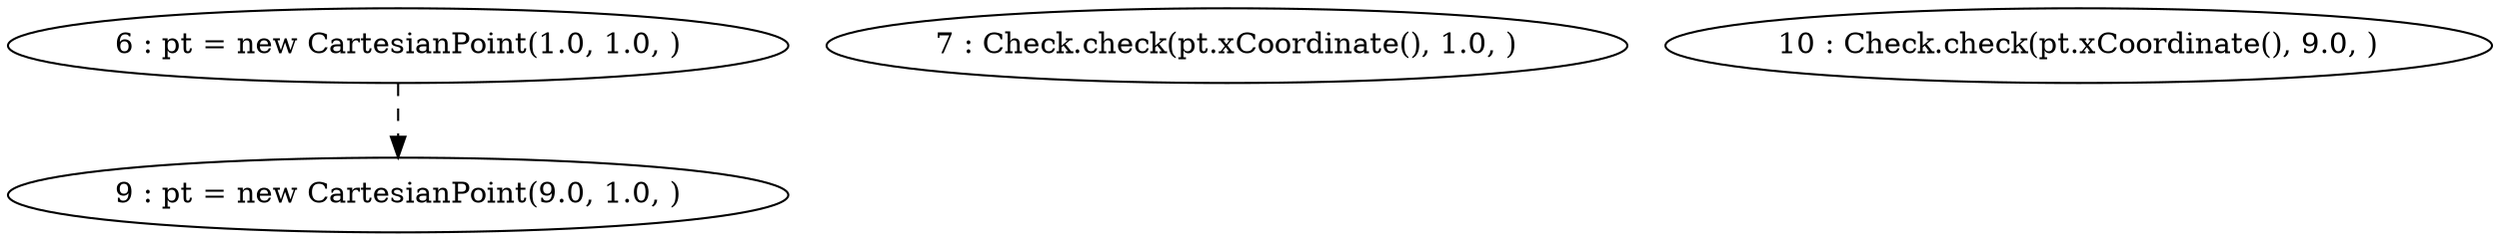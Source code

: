 digraph G {
"6 : pt = new CartesianPoint(1.0, 1.0, )"
"6 : pt = new CartesianPoint(1.0, 1.0, )" -> "9 : pt = new CartesianPoint(9.0, 1.0, )" [style=dashed]
"7 : Check.check(pt.xCoordinate(), 1.0, )"
"9 : pt = new CartesianPoint(9.0, 1.0, )"
"10 : Check.check(pt.xCoordinate(), 9.0, )"
}